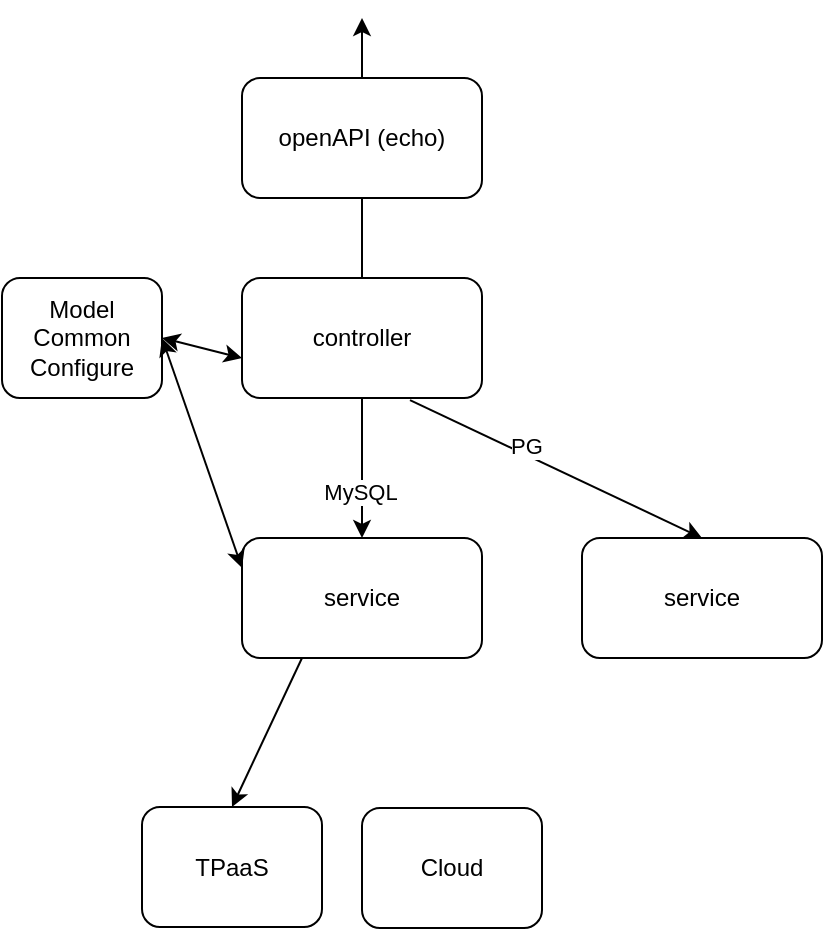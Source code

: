 <mxfile version="14.4.4" type="github" pages="4">
  <diagram id="LQYuwIkNAtEPhlzlhWlT" name="Page-1">
    <mxGraphModel dx="1270" dy="784" grid="1" gridSize="10" guides="1" tooltips="1" connect="1" arrows="1" fold="1" page="1" pageScale="1" pageWidth="827" pageHeight="1169" math="0" shadow="0">
      <root>
        <mxCell id="0" />
        <mxCell id="1" parent="0" />
        <mxCell id="_y2QlbybuMvX5DCai_Az-5" value="" style="endArrow=classic;startArrow=classic;html=1;" parent="1" source="_y2QlbybuMvX5DCai_Az-3" edge="1">
          <mxGeometry width="50" height="50" relative="1" as="geometry">
            <mxPoint x="390" y="380" as="sourcePoint" />
            <mxPoint x="420" y="130" as="targetPoint" />
          </mxGeometry>
        </mxCell>
        <mxCell id="_y2QlbybuMvX5DCai_Az-11" value="MySQL" style="edgeLabel;html=1;align=center;verticalAlign=middle;resizable=0;points=[];" parent="_y2QlbybuMvX5DCai_Az-5" vertex="1" connectable="0">
          <mxGeometry x="-0.818" y="1" relative="1" as="geometry">
            <mxPoint as="offset" />
          </mxGeometry>
        </mxCell>
        <mxCell id="_y2QlbybuMvX5DCai_Az-1" value="openAPI (echo)" style="rounded=1;whiteSpace=wrap;html=1;" parent="1" vertex="1">
          <mxGeometry x="360" y="160" width="120" height="60" as="geometry" />
        </mxCell>
        <mxCell id="_y2QlbybuMvX5DCai_Az-2" value="controller" style="rounded=1;whiteSpace=wrap;html=1;" parent="1" vertex="1">
          <mxGeometry x="360" y="260" width="120" height="60" as="geometry" />
        </mxCell>
        <mxCell id="_y2QlbybuMvX5DCai_Az-3" value="service" style="rounded=1;whiteSpace=wrap;html=1;" parent="1" vertex="1">
          <mxGeometry x="360" y="390" width="120" height="60" as="geometry" />
        </mxCell>
        <mxCell id="_y2QlbybuMvX5DCai_Az-4" value="Model&lt;br&gt;Common&lt;br&gt;Configure" style="rounded=1;whiteSpace=wrap;html=1;" parent="1" vertex="1">
          <mxGeometry x="240" y="260" width="80" height="60" as="geometry" />
        </mxCell>
        <mxCell id="_y2QlbybuMvX5DCai_Az-6" value="" style="endArrow=classic;startArrow=classic;html=1;exitX=1;exitY=0.5;exitDx=0;exitDy=0;" parent="1" source="_y2QlbybuMvX5DCai_Az-4" edge="1">
          <mxGeometry width="50" height="50" relative="1" as="geometry">
            <mxPoint x="450" y="380" as="sourcePoint" />
            <mxPoint x="360" y="300" as="targetPoint" />
          </mxGeometry>
        </mxCell>
        <mxCell id="_y2QlbybuMvX5DCai_Az-7" value="" style="endArrow=classic;startArrow=classic;html=1;exitX=1;exitY=0.5;exitDx=0;exitDy=0;entryX=0;entryY=0.25;entryDx=0;entryDy=0;" parent="1" source="_y2QlbybuMvX5DCai_Az-4" target="_y2QlbybuMvX5DCai_Az-3" edge="1">
          <mxGeometry width="50" height="50" relative="1" as="geometry">
            <mxPoint x="450" y="380" as="sourcePoint" />
            <mxPoint x="500" y="330" as="targetPoint" />
          </mxGeometry>
        </mxCell>
        <mxCell id="_y2QlbybuMvX5DCai_Az-8" value="service" style="rounded=1;whiteSpace=wrap;html=1;" parent="1" vertex="1">
          <mxGeometry x="530" y="390" width="120" height="60" as="geometry" />
        </mxCell>
        <mxCell id="_y2QlbybuMvX5DCai_Az-10" value="" style="endArrow=classic;html=1;exitX=0.7;exitY=1.017;exitDx=0;exitDy=0;exitPerimeter=0;entryX=0.5;entryY=0;entryDx=0;entryDy=0;" parent="1" source="_y2QlbybuMvX5DCai_Az-2" target="_y2QlbybuMvX5DCai_Az-8" edge="1">
          <mxGeometry width="50" height="50" relative="1" as="geometry">
            <mxPoint x="450" y="380" as="sourcePoint" />
            <mxPoint x="500" y="330" as="targetPoint" />
          </mxGeometry>
        </mxCell>
        <mxCell id="_y2QlbybuMvX5DCai_Az-12" value="PG" style="edgeLabel;html=1;align=center;verticalAlign=middle;resizable=0;points=[];" parent="_y2QlbybuMvX5DCai_Az-10" vertex="1" connectable="0">
          <mxGeometry x="-0.231" y="4" relative="1" as="geometry">
            <mxPoint as="offset" />
          </mxGeometry>
        </mxCell>
        <mxCell id="_y2QlbybuMvX5DCai_Az-13" value="TPaaS" style="rounded=1;whiteSpace=wrap;html=1;" parent="1" vertex="1">
          <mxGeometry x="310" y="524.5" width="90" height="60" as="geometry" />
        </mxCell>
        <mxCell id="_y2QlbybuMvX5DCai_Az-14" value="Cloud" style="rounded=1;whiteSpace=wrap;html=1;" parent="1" vertex="1">
          <mxGeometry x="420" y="525" width="90" height="60" as="geometry" />
        </mxCell>
        <mxCell id="_y2QlbybuMvX5DCai_Az-15" value="" style="endArrow=classic;html=1;entryX=0.5;entryY=0;entryDx=0;entryDy=0;exitX=0.25;exitY=1;exitDx=0;exitDy=0;" parent="1" source="_y2QlbybuMvX5DCai_Az-3" target="_y2QlbybuMvX5DCai_Az-13" edge="1">
          <mxGeometry width="50" height="50" relative="1" as="geometry">
            <mxPoint x="450" y="460" as="sourcePoint" />
            <mxPoint x="500" y="410" as="targetPoint" />
          </mxGeometry>
        </mxCell>
      </root>
    </mxGraphModel>
  </diagram>
  <diagram id="_reZ0OVV6VXlU-2gQ6WQ" name="Page-2">
    <mxGraphModel dx="1298" dy="716" grid="1" gridSize="10" guides="1" tooltips="1" connect="1" arrows="1" fold="1" page="1" pageScale="1" pageWidth="827" pageHeight="1169" math="0" shadow="0">
      <root>
        <mxCell id="MTvbhRRMbpR1CiaTC6Bw-0" />
        <mxCell id="MTvbhRRMbpR1CiaTC6Bw-1" parent="MTvbhRRMbpR1CiaTC6Bw-0" />
        <mxCell id="MTvbhRRMbpR1CiaTC6Bw-9" value="京东云华东区" style="rounded=1;whiteSpace=wrap;html=1;verticalAlign=top;" vertex="1" parent="MTvbhRRMbpR1CiaTC6Bw-1">
          <mxGeometry x="550" y="40" width="270" height="320" as="geometry" />
        </mxCell>
        <mxCell id="MTvbhRRMbpR1CiaTC6Bw-10" value="数据传输服务DTS" style="rounded=1;whiteSpace=wrap;html=1;" vertex="1" parent="MTvbhRRMbpR1CiaTC6Bw-1">
          <mxGeometry x="570" y="90" width="80" height="80" as="geometry" />
        </mxCell>
        <mxCell id="MTvbhRRMbpR1CiaTC6Bw-11" value="云数据库" style="rounded=1;whiteSpace=wrap;html=1;" vertex="1" parent="MTvbhRRMbpR1CiaTC6Bw-1">
          <mxGeometry x="720" y="90" width="80" height="80" as="geometry" />
        </mxCell>
        <mxCell id="MTvbhRRMbpR1CiaTC6Bw-12" value="京东云华东区" style="rounded=1;whiteSpace=wrap;html=1;verticalAlign=top;" vertex="1" parent="MTvbhRRMbpR1CiaTC6Bw-1">
          <mxGeometry x="240" y="40" width="270" height="330" as="geometry" />
        </mxCell>
        <mxCell id="MTvbhRRMbpR1CiaTC6Bw-13" value="数据传输服务DTS" style="rounded=1;whiteSpace=wrap;html=1;" vertex="1" parent="MTvbhRRMbpR1CiaTC6Bw-1">
          <mxGeometry x="260" y="90" width="80" height="80" as="geometry" />
        </mxCell>
        <mxCell id="MTvbhRRMbpR1CiaTC6Bw-24" style="edgeStyle=orthogonalEdgeStyle;rounded=0;orthogonalLoop=1;jettySize=auto;html=1;exitX=0.5;exitY=1;exitDx=0;exitDy=0;entryX=0;entryY=0.5;entryDx=0;entryDy=0;" edge="1" parent="MTvbhRRMbpR1CiaTC6Bw-1" source="MTvbhRRMbpR1CiaTC6Bw-14" target="MTvbhRRMbpR1CiaTC6Bw-15">
          <mxGeometry relative="1" as="geometry" />
        </mxCell>
        <mxCell id="MTvbhRRMbpR1CiaTC6Bw-29" value="备份" style="edgeLabel;html=1;align=center;verticalAlign=middle;resizable=0;points=[];" vertex="1" connectable="0" parent="MTvbhRRMbpR1CiaTC6Bw-24">
          <mxGeometry x="-0.391" y="2" relative="1" as="geometry">
            <mxPoint as="offset" />
          </mxGeometry>
        </mxCell>
        <mxCell id="MTvbhRRMbpR1CiaTC6Bw-14" value="云数据库/云主机自建数据库" style="rounded=1;whiteSpace=wrap;html=1;" vertex="1" parent="MTvbhRRMbpR1CiaTC6Bw-1">
          <mxGeometry x="410" y="90" width="80" height="80" as="geometry" />
        </mxCell>
        <mxCell id="MTvbhRRMbpR1CiaTC6Bw-15" value="数据备份服务DBS" style="rounded=1;whiteSpace=wrap;html=1;" vertex="1" parent="MTvbhRRMbpR1CiaTC6Bw-1">
          <mxGeometry x="570" y="230" width="80" height="80" as="geometry" />
        </mxCell>
        <mxCell id="MTvbhRRMbpR1CiaTC6Bw-16" value="OSS" style="rounded=1;whiteSpace=wrap;html=1;" vertex="1" parent="MTvbhRRMbpR1CiaTC6Bw-1">
          <mxGeometry x="720" y="230" width="80" height="80" as="geometry" />
        </mxCell>
        <mxCell id="MTvbhRRMbpR1CiaTC6Bw-18" value="" style="endArrow=classic;startArrow=classic;html=1;entryX=0;entryY=0.5;entryDx=0;entryDy=0;" edge="1" parent="MTvbhRRMbpR1CiaTC6Bw-1" source="MTvbhRRMbpR1CiaTC6Bw-15" target="MTvbhRRMbpR1CiaTC6Bw-16">
          <mxGeometry width="50" height="50" relative="1" as="geometry">
            <mxPoint x="390" y="330" as="sourcePoint" />
            <mxPoint x="440" y="280" as="targetPoint" />
          </mxGeometry>
        </mxCell>
        <mxCell id="MTvbhRRMbpR1CiaTC6Bw-25" value="恢复" style="edgeStyle=orthogonalEdgeStyle;rounded=0;orthogonalLoop=1;jettySize=auto;html=1;entryX=0.5;entryY=1;entryDx=0;entryDy=0;" edge="1" parent="MTvbhRRMbpR1CiaTC6Bw-1" source="MTvbhRRMbpR1CiaTC6Bw-15" target="MTvbhRRMbpR1CiaTC6Bw-19">
          <mxGeometry x="-0.152" relative="1" as="geometry">
            <Array as="points">
              <mxPoint x="100" y="290" />
            </Array>
            <mxPoint as="offset" />
          </mxGeometry>
        </mxCell>
        <mxCell id="MTvbhRRMbpR1CiaTC6Bw-19" value="本地&lt;br&gt;数据库" style="rounded=1;whiteSpace=wrap;html=1;" vertex="1" parent="MTvbhRRMbpR1CiaTC6Bw-1">
          <mxGeometry x="60" y="90" width="80" height="80" as="geometry" />
        </mxCell>
        <mxCell id="MTvbhRRMbpR1CiaTC6Bw-20" value="" style="endArrow=classic;startArrow=classic;html=1;entryX=0;entryY=0.5;entryDx=0;entryDy=0;" edge="1" parent="MTvbhRRMbpR1CiaTC6Bw-1" source="MTvbhRRMbpR1CiaTC6Bw-19" target="MTvbhRRMbpR1CiaTC6Bw-13">
          <mxGeometry width="50" height="50" relative="1" as="geometry">
            <mxPoint x="390" y="330" as="sourcePoint" />
            <mxPoint x="440" y="280" as="targetPoint" />
          </mxGeometry>
        </mxCell>
        <mxCell id="MTvbhRRMbpR1CiaTC6Bw-30" value="同步" style="edgeLabel;html=1;align=center;verticalAlign=middle;resizable=0;points=[];" vertex="1" connectable="0" parent="MTvbhRRMbpR1CiaTC6Bw-20">
          <mxGeometry x="-0.033" y="-2" relative="1" as="geometry">
            <mxPoint y="-2" as="offset" />
          </mxGeometry>
        </mxCell>
        <mxCell id="MTvbhRRMbpR1CiaTC6Bw-21" value="" style="endArrow=classic;startArrow=classic;html=1;entryX=0;entryY=0.5;entryDx=0;entryDy=0;exitX=1;exitY=0.5;exitDx=0;exitDy=0;" edge="1" parent="MTvbhRRMbpR1CiaTC6Bw-1" source="MTvbhRRMbpR1CiaTC6Bw-13" target="MTvbhRRMbpR1CiaTC6Bw-14">
          <mxGeometry width="50" height="50" relative="1" as="geometry">
            <mxPoint x="390" y="330" as="sourcePoint" />
            <mxPoint x="440" y="280" as="targetPoint" />
          </mxGeometry>
        </mxCell>
        <mxCell id="MTvbhRRMbpR1CiaTC6Bw-31" value="同步" style="edgeLabel;html=1;align=center;verticalAlign=middle;resizable=0;points=[];" vertex="1" connectable="0" parent="MTvbhRRMbpR1CiaTC6Bw-21">
          <mxGeometry x="0.171" y="-3" relative="1" as="geometry">
            <mxPoint y="-3" as="offset" />
          </mxGeometry>
        </mxCell>
        <mxCell id="MTvbhRRMbpR1CiaTC6Bw-22" value="" style="endArrow=classic;startArrow=classic;html=1;entryX=0;entryY=0.5;entryDx=0;entryDy=0;" edge="1" parent="MTvbhRRMbpR1CiaTC6Bw-1" source="MTvbhRRMbpR1CiaTC6Bw-14" target="MTvbhRRMbpR1CiaTC6Bw-10">
          <mxGeometry width="50" height="50" relative="1" as="geometry">
            <mxPoint x="390" y="330" as="sourcePoint" />
            <mxPoint x="440" y="280" as="targetPoint" />
          </mxGeometry>
        </mxCell>
        <mxCell id="MTvbhRRMbpR1CiaTC6Bw-32" value="同步" style="edgeLabel;html=1;align=center;verticalAlign=middle;resizable=0;points=[];" vertex="1" connectable="0" parent="MTvbhRRMbpR1CiaTC6Bw-22">
          <mxGeometry x="-0.025" y="-1" relative="1" as="geometry">
            <mxPoint y="-1" as="offset" />
          </mxGeometry>
        </mxCell>
        <mxCell id="MTvbhRRMbpR1CiaTC6Bw-23" value="同步" style="endArrow=classic;startArrow=classic;html=1;entryX=0;entryY=0.5;entryDx=0;entryDy=0;" edge="1" parent="MTvbhRRMbpR1CiaTC6Bw-1" source="MTvbhRRMbpR1CiaTC6Bw-10" target="MTvbhRRMbpR1CiaTC6Bw-11">
          <mxGeometry width="50" height="50" relative="1" as="geometry">
            <mxPoint x="390" y="330" as="sourcePoint" />
            <mxPoint x="440" y="280" as="targetPoint" />
          </mxGeometry>
        </mxCell>
        <mxCell id="MTvbhRRMbpR1CiaTC6Bw-26" value="数据实时同步到异地数据库" style="text;html=1;strokeColor=none;fillColor=none;align=center;verticalAlign=middle;whiteSpace=wrap;rounded=0;" vertex="1" parent="MTvbhRRMbpR1CiaTC6Bw-1">
          <mxGeometry x="565" y="180" width="90" height="20" as="geometry" />
        </mxCell>
        <mxCell id="MTvbhRRMbpR1CiaTC6Bw-28" value="恢复" style="endArrow=classic;html=1;entryX=0.5;entryY=1;entryDx=0;entryDy=0;" edge="1" parent="MTvbhRRMbpR1CiaTC6Bw-1" source="MTvbhRRMbpR1CiaTC6Bw-16" target="MTvbhRRMbpR1CiaTC6Bw-11">
          <mxGeometry width="50" height="50" relative="1" as="geometry">
            <mxPoint x="410" y="270" as="sourcePoint" />
            <mxPoint x="460" y="220" as="targetPoint" />
          </mxGeometry>
        </mxCell>
        <mxCell id="MTvbhRRMbpR1CiaTC6Bw-33" value="数据实时同步到异地OSS" style="text;html=1;strokeColor=none;fillColor=none;align=center;verticalAlign=middle;whiteSpace=wrap;rounded=0;" vertex="1" parent="MTvbhRRMbpR1CiaTC6Bw-1">
          <mxGeometry x="570" y="320" width="90" height="20" as="geometry" />
        </mxCell>
      </root>
    </mxGraphModel>
  </diagram>
  <diagram id="iV6qek5d4jx7JkmqoHsX" name="Page-3">
    <mxGraphModel dx="4327" dy="2387" grid="1" gridSize="10" guides="1" tooltips="1" connect="1" arrows="1" fold="1" page="1" pageScale="1" pageWidth="827" pageHeight="1169" math="0" shadow="0">
      <root>
        <mxCell id="lkrJeqDwDnSgzOYhjCxq-0" />
        <mxCell id="lkrJeqDwDnSgzOYhjCxq-1" parent="lkrJeqDwDnSgzOYhjCxq-0" />
        <mxCell id="lkrJeqDwDnSgzOYhjCxq-28" value="机房B Standby" style="rounded=1;whiteSpace=wrap;html=1;verticalAlign=top;" vertex="1" parent="lkrJeqDwDnSgzOYhjCxq-1">
          <mxGeometry x="1270" y="180" width="230" height="430" as="geometry" />
        </mxCell>
        <mxCell id="lkrJeqDwDnSgzOYhjCxq-49" value="" style="rounded=1;whiteSpace=wrap;html=1;" vertex="1" parent="lkrJeqDwDnSgzOYhjCxq-1">
          <mxGeometry x="1280" y="450" width="210" height="130" as="geometry" />
        </mxCell>
        <mxCell id="lkrJeqDwDnSgzOYhjCxq-23" value="机房A Active" style="rounded=1;whiteSpace=wrap;html=1;verticalAlign=top;" vertex="1" parent="lkrJeqDwDnSgzOYhjCxq-1">
          <mxGeometry x="910" y="180" width="230" height="430" as="geometry" />
        </mxCell>
        <mxCell id="lkrJeqDwDnSgzOYhjCxq-33" value="" style="rounded=1;whiteSpace=wrap;html=1;" vertex="1" parent="lkrJeqDwDnSgzOYhjCxq-1">
          <mxGeometry x="921" y="450" width="210" height="130" as="geometry" />
        </mxCell>
        <mxCell id="lkrJeqDwDnSgzOYhjCxq-12" value="控制面" style="rounded=1;whiteSpace=wrap;html=1;align=left;" vertex="1" parent="lkrJeqDwDnSgzOYhjCxq-1">
          <mxGeometry x="327" y="520" width="470" height="80" as="geometry" />
        </mxCell>
        <mxCell id="lkrJeqDwDnSgzOYhjCxq-15" style="edgeStyle=orthogonalEdgeStyle;rounded=0;orthogonalLoop=1;jettySize=auto;html=1;exitX=0.5;exitY=1;exitDx=0;exitDy=0;entryX=0.75;entryY=0;entryDx=0;entryDy=0;" edge="1" parent="lkrJeqDwDnSgzOYhjCxq-1" source="lkrJeqDwDnSgzOYhjCxq-5" target="lkrJeqDwDnSgzOYhjCxq-13">
          <mxGeometry relative="1" as="geometry" />
        </mxCell>
        <mxCell id="lkrJeqDwDnSgzOYhjCxq-5" value="机房B Active" style="rounded=1;whiteSpace=wrap;html=1;verticalAlign=top;" vertex="1" parent="lkrJeqDwDnSgzOYhjCxq-1">
          <mxGeometry x="627" y="200" width="200" height="260" as="geometry" />
        </mxCell>
        <mxCell id="lkrJeqDwDnSgzOYhjCxq-14" style="edgeStyle=orthogonalEdgeStyle;rounded=0;orthogonalLoop=1;jettySize=auto;html=1;exitX=0.75;exitY=1;exitDx=0;exitDy=0;entryX=0.5;entryY=0;entryDx=0;entryDy=0;" edge="1" parent="lkrJeqDwDnSgzOYhjCxq-1" source="lkrJeqDwDnSgzOYhjCxq-2" target="lkrJeqDwDnSgzOYhjCxq-13">
          <mxGeometry relative="1" as="geometry" />
        </mxCell>
        <mxCell id="lkrJeqDwDnSgzOYhjCxq-2" value="机房A Active" style="rounded=1;whiteSpace=wrap;html=1;verticalAlign=top;" vertex="1" parent="lkrJeqDwDnSgzOYhjCxq-1">
          <mxGeometry x="307" y="200" width="230" height="255" as="geometry" />
        </mxCell>
        <mxCell id="lkrJeqDwDnSgzOYhjCxq-10" style="edgeStyle=orthogonalEdgeStyle;rounded=0;orthogonalLoop=1;jettySize=auto;html=1;exitX=1;exitY=0.5;exitDx=0;exitDy=0;exitPerimeter=0;entryX=0;entryY=0;entryDx=0;entryDy=52.5;entryPerimeter=0;" edge="1" parent="lkrJeqDwDnSgzOYhjCxq-1" source="lkrJeqDwDnSgzOYhjCxq-3" target="lkrJeqDwDnSgzOYhjCxq-8">
          <mxGeometry relative="1" as="geometry">
            <Array as="points">
              <mxPoint x="507" y="350" />
              <mxPoint x="592" y="350" />
              <mxPoint x="592" y="413" />
            </Array>
          </mxGeometry>
        </mxCell>
        <mxCell id="lkrJeqDwDnSgzOYhjCxq-22" value="Replica" style="edgeLabel;html=1;align=center;verticalAlign=middle;resizable=0;points=[];" vertex="1" connectable="0" parent="lkrJeqDwDnSgzOYhjCxq-10">
          <mxGeometry x="0.405" y="1" relative="1" as="geometry">
            <mxPoint as="offset" />
          </mxGeometry>
        </mxCell>
        <mxCell id="lkrJeqDwDnSgzOYhjCxq-11" style="edgeStyle=orthogonalEdgeStyle;rounded=0;orthogonalLoop=1;jettySize=auto;html=1;exitX=1;exitY=0;exitDx=0;exitDy=52.5;exitPerimeter=0;entryX=0;entryY=0.5;entryDx=0;entryDy=0;entryPerimeter=0;" edge="1" parent="lkrJeqDwDnSgzOYhjCxq-1" source="lkrJeqDwDnSgzOYhjCxq-3" target="lkrJeqDwDnSgzOYhjCxq-7">
          <mxGeometry relative="1" as="geometry">
            <Array as="points">
              <mxPoint x="507" y="330" />
              <mxPoint x="592" y="330" />
              <mxPoint x="592" y="300" />
            </Array>
          </mxGeometry>
        </mxCell>
        <mxCell id="lkrJeqDwDnSgzOYhjCxq-21" value="Replica" style="edgeLabel;html=1;align=center;verticalAlign=middle;resizable=0;points=[];" vertex="1" connectable="0" parent="lkrJeqDwDnSgzOYhjCxq-11">
          <mxGeometry x="0.339" relative="1" as="geometry">
            <mxPoint as="offset" />
          </mxGeometry>
        </mxCell>
        <mxCell id="lkrJeqDwDnSgzOYhjCxq-3" value="RDS-主" style="shape=cylinder3;whiteSpace=wrap;html=1;boundedLbl=1;backgroundOutline=1;size=15;" vertex="1" parent="lkrJeqDwDnSgzOYhjCxq-1">
          <mxGeometry x="447" y="290" width="60" height="80" as="geometry" />
        </mxCell>
        <mxCell id="lkrJeqDwDnSgzOYhjCxq-4" value="RDS-从" style="shape=cylinder3;whiteSpace=wrap;html=1;boundedLbl=1;backgroundOutline=1;size=15;" vertex="1" parent="lkrJeqDwDnSgzOYhjCxq-1">
          <mxGeometry x="327" y="290" width="60" height="80" as="geometry" />
        </mxCell>
        <mxCell id="lkrJeqDwDnSgzOYhjCxq-7" value="RDS-从" style="shape=cylinder3;whiteSpace=wrap;html=1;boundedLbl=1;backgroundOutline=1;size=15;" vertex="1" parent="lkrJeqDwDnSgzOYhjCxq-1">
          <mxGeometry x="697" y="260" width="60" height="80" as="geometry" />
        </mxCell>
        <mxCell id="lkrJeqDwDnSgzOYhjCxq-8" value="RDS-从" style="shape=cylinder3;whiteSpace=wrap;html=1;boundedLbl=1;backgroundOutline=1;size=15;" vertex="1" parent="lkrJeqDwDnSgzOYhjCxq-1">
          <mxGeometry x="697" y="360" width="60" height="80" as="geometry" />
        </mxCell>
        <mxCell id="lkrJeqDwDnSgzOYhjCxq-9" value="" style="endArrow=classic;html=1;entryX=1;entryY=0.5;entryDx=0;entryDy=0;entryPerimeter=0;exitX=0;exitY=0.5;exitDx=0;exitDy=0;exitPerimeter=0;" edge="1" parent="lkrJeqDwDnSgzOYhjCxq-1" source="lkrJeqDwDnSgzOYhjCxq-3" target="lkrJeqDwDnSgzOYhjCxq-4">
          <mxGeometry width="50" height="50" relative="1" as="geometry">
            <mxPoint x="487" y="400" as="sourcePoint" />
            <mxPoint x="537" y="350" as="targetPoint" />
          </mxGeometry>
        </mxCell>
        <mxCell id="lkrJeqDwDnSgzOYhjCxq-13" value="HA" style="rounded=1;whiteSpace=wrap;html=1;" vertex="1" parent="lkrJeqDwDnSgzOYhjCxq-1">
          <mxGeometry x="487" y="530" width="120" height="60" as="geometry" />
        </mxCell>
        <mxCell id="lkrJeqDwDnSgzOYhjCxq-18" style="edgeStyle=orthogonalEdgeStyle;rounded=0;orthogonalLoop=1;jettySize=auto;html=1;exitX=0.25;exitY=1;exitDx=0;exitDy=0;entryX=0.75;entryY=0;entryDx=0;entryDy=0;" edge="1" parent="lkrJeqDwDnSgzOYhjCxq-1" source="lkrJeqDwDnSgzOYhjCxq-16" target="lkrJeqDwDnSgzOYhjCxq-2">
          <mxGeometry relative="1" as="geometry" />
        </mxCell>
        <mxCell id="lkrJeqDwDnSgzOYhjCxq-19" style="edgeStyle=orthogonalEdgeStyle;rounded=0;orthogonalLoop=1;jettySize=auto;html=1;exitX=0.75;exitY=1;exitDx=0;exitDy=0;dashed=1;" edge="1" parent="lkrJeqDwDnSgzOYhjCxq-1" source="lkrJeqDwDnSgzOYhjCxq-16" target="lkrJeqDwDnSgzOYhjCxq-5">
          <mxGeometry relative="1" as="geometry" />
        </mxCell>
        <mxCell id="lkrJeqDwDnSgzOYhjCxq-16" value="LB" style="rounded=1;whiteSpace=wrap;html=1;" vertex="1" parent="lkrJeqDwDnSgzOYhjCxq-1">
          <mxGeometry x="527" y="110" width="120" height="50" as="geometry" />
        </mxCell>
        <mxCell id="lkrJeqDwDnSgzOYhjCxq-17" value="应用程序" style="rounded=1;whiteSpace=wrap;html=1;" vertex="1" parent="lkrJeqDwDnSgzOYhjCxq-1">
          <mxGeometry x="527" y="10" width="120" height="60" as="geometry" />
        </mxCell>
        <mxCell id="lkrJeqDwDnSgzOYhjCxq-20" value="" style="endArrow=classic;startArrow=classic;html=1;exitX=0.5;exitY=0;exitDx=0;exitDy=0;entryX=0.5;entryY=1;entryDx=0;entryDy=0;" edge="1" parent="lkrJeqDwDnSgzOYhjCxq-1" source="lkrJeqDwDnSgzOYhjCxq-16" target="lkrJeqDwDnSgzOYhjCxq-17">
          <mxGeometry width="50" height="50" relative="1" as="geometry">
            <mxPoint x="607" y="80" as="sourcePoint" />
            <mxPoint x="657" y="30" as="targetPoint" />
          </mxGeometry>
        </mxCell>
        <mxCell id="lkrJeqDwDnSgzOYhjCxq-24" value="RDS-主" style="shape=cylinder3;whiteSpace=wrap;html=1;boundedLbl=1;backgroundOutline=1;size=15;" vertex="1" parent="lkrJeqDwDnSgzOYhjCxq-1">
          <mxGeometry x="1050" y="475" width="60" height="80" as="geometry" />
        </mxCell>
        <mxCell id="lkrJeqDwDnSgzOYhjCxq-25" value="RDS-从" style="shape=cylinder3;whiteSpace=wrap;html=1;boundedLbl=1;backgroundOutline=1;size=15;" vertex="1" parent="lkrJeqDwDnSgzOYhjCxq-1">
          <mxGeometry x="930" y="475" width="60" height="80" as="geometry" />
        </mxCell>
        <mxCell id="lkrJeqDwDnSgzOYhjCxq-26" value="" style="endArrow=classic;html=1;entryX=1;entryY=0.5;entryDx=0;entryDy=0;entryPerimeter=0;exitX=0;exitY=0.5;exitDx=0;exitDy=0;exitPerimeter=0;" edge="1" parent="lkrJeqDwDnSgzOYhjCxq-1" source="lkrJeqDwDnSgzOYhjCxq-24" target="lkrJeqDwDnSgzOYhjCxq-25">
          <mxGeometry width="50" height="50" relative="1" as="geometry">
            <mxPoint x="1090" y="585" as="sourcePoint" />
            <mxPoint x="1140" y="535" as="targetPoint" />
          </mxGeometry>
        </mxCell>
        <mxCell id="lkrJeqDwDnSgzOYhjCxq-29" value="RDS-从" style="shape=cylinder3;whiteSpace=wrap;html=1;boundedLbl=1;backgroundOutline=1;size=15;" vertex="1" parent="lkrJeqDwDnSgzOYhjCxq-1">
          <mxGeometry x="1410" y="470" width="60" height="80" as="geometry" />
        </mxCell>
        <mxCell id="lkrJeqDwDnSgzOYhjCxq-30" value="RDS-主" style="shape=cylinder3;whiteSpace=wrap;html=1;boundedLbl=1;backgroundOutline=1;size=15;" vertex="1" parent="lkrJeqDwDnSgzOYhjCxq-1">
          <mxGeometry x="1290" y="470" width="60" height="80" as="geometry" />
        </mxCell>
        <mxCell id="lkrJeqDwDnSgzOYhjCxq-32" value="" style="endArrow=classic;html=1;entryX=0;entryY=0.5;entryDx=0;entryDy=0;entryPerimeter=0;exitX=1;exitY=0.5;exitDx=0;exitDy=0;exitPerimeter=0;" edge="1" parent="lkrJeqDwDnSgzOYhjCxq-1" source="lkrJeqDwDnSgzOYhjCxq-30" target="lkrJeqDwDnSgzOYhjCxq-29">
          <mxGeometry width="50" height="50" relative="1" as="geometry">
            <mxPoint x="730" y="400" as="sourcePoint" />
            <mxPoint x="780" y="350" as="targetPoint" />
          </mxGeometry>
        </mxCell>
        <mxCell id="lkrJeqDwDnSgzOYhjCxq-34" value="DRDS集群" style="rounded=1;whiteSpace=wrap;html=1;" vertex="1" parent="lkrJeqDwDnSgzOYhjCxq-1">
          <mxGeometry x="961" y="330" width="130" height="70" as="geometry" />
        </mxCell>
        <mxCell id="lkrJeqDwDnSgzOYhjCxq-35" value="DRDS集群" style="rounded=1;whiteSpace=wrap;html=1;" vertex="1" parent="lkrJeqDwDnSgzOYhjCxq-1">
          <mxGeometry x="1325" y="330" width="130" height="70" as="geometry" />
        </mxCell>
        <mxCell id="lkrJeqDwDnSgzOYhjCxq-36" value="DNS域名解析" style="rounded=1;whiteSpace=wrap;html=1;" vertex="1" parent="lkrJeqDwDnSgzOYhjCxq-1">
          <mxGeometry x="1140" y="100" width="120" height="50" as="geometry" />
        </mxCell>
        <mxCell id="lkrJeqDwDnSgzOYhjCxq-50" value="" style="edgeStyle=orthogonalEdgeStyle;rounded=0;orthogonalLoop=1;jettySize=auto;html=1;" edge="1" parent="lkrJeqDwDnSgzOYhjCxq-1" source="lkrJeqDwDnSgzOYhjCxq-37" target="lkrJeqDwDnSgzOYhjCxq-34">
          <mxGeometry relative="1" as="geometry" />
        </mxCell>
        <mxCell id="lkrJeqDwDnSgzOYhjCxq-37" value="LB" style="rounded=1;whiteSpace=wrap;html=1;" vertex="1" parent="lkrJeqDwDnSgzOYhjCxq-1">
          <mxGeometry x="966" y="220" width="120" height="50" as="geometry" />
        </mxCell>
        <mxCell id="lkrJeqDwDnSgzOYhjCxq-38" value="LB" style="rounded=1;whiteSpace=wrap;html=1;" vertex="1" parent="lkrJeqDwDnSgzOYhjCxq-1">
          <mxGeometry x="1330" y="220" width="120" height="50" as="geometry" />
        </mxCell>
        <mxCell id="lkrJeqDwDnSgzOYhjCxq-41" style="edgeStyle=orthogonalEdgeStyle;rounded=0;orthogonalLoop=1;jettySize=auto;html=1;exitX=0.25;exitY=1;exitDx=0;exitDy=0;entryX=0.5;entryY=0;entryDx=0;entryDy=0;" edge="1" parent="lkrJeqDwDnSgzOYhjCxq-1" source="lkrJeqDwDnSgzOYhjCxq-36" target="lkrJeqDwDnSgzOYhjCxq-37">
          <mxGeometry relative="1" as="geometry">
            <mxPoint x="434" y="350" as="sourcePoint" />
            <mxPoint x="372.5" y="395" as="targetPoint" />
            <Array as="points">
              <mxPoint x="1170" y="160" />
              <mxPoint x="1026" y="160" />
            </Array>
          </mxGeometry>
        </mxCell>
        <mxCell id="lkrJeqDwDnSgzOYhjCxq-42" style="edgeStyle=orthogonalEdgeStyle;rounded=0;orthogonalLoop=1;jettySize=auto;html=1;exitX=0.75;exitY=1;exitDx=0;exitDy=0;dashed=1;" edge="1" parent="lkrJeqDwDnSgzOYhjCxq-1" source="lkrJeqDwDnSgzOYhjCxq-36" target="lkrJeqDwDnSgzOYhjCxq-38">
          <mxGeometry relative="1" as="geometry">
            <mxPoint x="494" y="350" as="sourcePoint" />
            <mxPoint x="620" y="400" as="targetPoint" />
            <Array as="points">
              <mxPoint x="1230" y="160" />
              <mxPoint x="1390" y="160" />
            </Array>
          </mxGeometry>
        </mxCell>
        <mxCell id="lkrJeqDwDnSgzOYhjCxq-43" value="应用程序" style="rounded=1;whiteSpace=wrap;html=1;" vertex="1" parent="lkrJeqDwDnSgzOYhjCxq-1">
          <mxGeometry x="1140" width="120" height="60" as="geometry" />
        </mxCell>
        <mxCell id="lkrJeqDwDnSgzOYhjCxq-44" value="" style="endArrow=classic;html=1;entryX=0;entryY=0;entryDx=0;entryDy=52.5;entryPerimeter=0;exitX=1.036;exitY=0.571;exitDx=0;exitDy=0;exitPerimeter=0;" edge="1" parent="lkrJeqDwDnSgzOYhjCxq-1" source="lkrJeqDwDnSgzOYhjCxq-24" target="lkrJeqDwDnSgzOYhjCxq-30">
          <mxGeometry width="50" height="50" relative="1" as="geometry">
            <mxPoint x="740" y="270" as="sourcePoint" />
            <mxPoint x="790" y="220" as="targetPoint" />
          </mxGeometry>
        </mxCell>
        <mxCell id="lkrJeqDwDnSgzOYhjCxq-45" value="DTS实时同步&lt;br&gt;一致性校验" style="edgeLabel;html=1;align=center;verticalAlign=middle;resizable=0;points=[];" vertex="1" connectable="0" parent="lkrJeqDwDnSgzOYhjCxq-44">
          <mxGeometry x="-0.094" y="2" relative="1" as="geometry">
            <mxPoint as="offset" />
          </mxGeometry>
        </mxCell>
        <mxCell id="lkrJeqDwDnSgzOYhjCxq-46" value="" style="endArrow=classic;startArrow=classic;html=1;entryX=0.5;entryY=1;entryDx=0;entryDy=0;exitX=0.5;exitY=0;exitDx=0;exitDy=0;" edge="1" parent="lkrJeqDwDnSgzOYhjCxq-1" source="lkrJeqDwDnSgzOYhjCxq-36" target="lkrJeqDwDnSgzOYhjCxq-43">
          <mxGeometry width="50" height="50" relative="1" as="geometry">
            <mxPoint x="760" y="200" as="sourcePoint" />
            <mxPoint x="810" y="150" as="targetPoint" />
          </mxGeometry>
        </mxCell>
        <mxCell id="lkrJeqDwDnSgzOYhjCxq-47" value="" style="endArrow=classic;html=1;entryX=0.5;entryY=0;entryDx=0;entryDy=0;" edge="1" parent="lkrJeqDwDnSgzOYhjCxq-1" source="lkrJeqDwDnSgzOYhjCxq-37" target="lkrJeqDwDnSgzOYhjCxq-34">
          <mxGeometry width="50" height="50" relative="1" as="geometry">
            <mxPoint x="760" y="200" as="sourcePoint" />
            <mxPoint x="810" y="150" as="targetPoint" />
          </mxGeometry>
        </mxCell>
        <mxCell id="lkrJeqDwDnSgzOYhjCxq-48" value="" style="endArrow=classic;html=1;entryX=0.5;entryY=0;entryDx=0;entryDy=0;exitX=0.5;exitY=1;exitDx=0;exitDy=0;" edge="1" parent="lkrJeqDwDnSgzOYhjCxq-1" source="lkrJeqDwDnSgzOYhjCxq-34" target="lkrJeqDwDnSgzOYhjCxq-33">
          <mxGeometry width="50" height="50" relative="1" as="geometry">
            <mxPoint x="1036" y="280" as="sourcePoint" />
            <mxPoint x="1036" y="340" as="targetPoint" />
          </mxGeometry>
        </mxCell>
        <mxCell id="lkrJeqDwDnSgzOYhjCxq-51" value="" style="edgeStyle=orthogonalEdgeStyle;rounded=0;orthogonalLoop=1;jettySize=auto;html=1;" edge="1" parent="lkrJeqDwDnSgzOYhjCxq-1">
          <mxGeometry relative="1" as="geometry">
            <mxPoint x="1389.41" y="270" as="sourcePoint" />
            <mxPoint x="1389.41" y="330" as="targetPoint" />
            <Array as="points">
              <mxPoint x="1389.41" y="270" />
            </Array>
          </mxGeometry>
        </mxCell>
        <mxCell id="lkrJeqDwDnSgzOYhjCxq-52" value="" style="endArrow=classic;html=1;entryX=0.5;entryY=0;entryDx=0;entryDy=0;exitX=0.5;exitY=1;exitDx=0;exitDy=0;" edge="1" parent="lkrJeqDwDnSgzOYhjCxq-1">
          <mxGeometry width="50" height="50" relative="1" as="geometry">
            <mxPoint x="1389.41" y="401.0" as="sourcePoint" />
            <mxPoint x="1389.41" y="451" as="targetPoint" />
          </mxGeometry>
        </mxCell>
        <mxCell id="lkrJeqDwDnSgzOYhjCxq-53" value="机房B Active" style="rounded=1;whiteSpace=wrap;html=1;verticalAlign=top;" vertex="1" parent="lkrJeqDwDnSgzOYhjCxq-1">
          <mxGeometry x="1946" y="180" width="230" height="430" as="geometry" />
        </mxCell>
        <mxCell id="lkrJeqDwDnSgzOYhjCxq-54" value="" style="rounded=1;whiteSpace=wrap;html=1;" vertex="1" parent="lkrJeqDwDnSgzOYhjCxq-1">
          <mxGeometry x="1956" y="450" width="210" height="130" as="geometry" />
        </mxCell>
        <mxCell id="lkrJeqDwDnSgzOYhjCxq-55" value="机房A Active" style="rounded=1;whiteSpace=wrap;html=1;verticalAlign=top;" vertex="1" parent="lkrJeqDwDnSgzOYhjCxq-1">
          <mxGeometry x="1586" y="180" width="230" height="430" as="geometry" />
        </mxCell>
        <mxCell id="lkrJeqDwDnSgzOYhjCxq-56" value="" style="rounded=1;whiteSpace=wrap;html=1;" vertex="1" parent="lkrJeqDwDnSgzOYhjCxq-1">
          <mxGeometry x="1597" y="450" width="210" height="130" as="geometry" />
        </mxCell>
        <mxCell id="lkrJeqDwDnSgzOYhjCxq-57" value="RDS-主" style="shape=cylinder3;whiteSpace=wrap;html=1;boundedLbl=1;backgroundOutline=1;size=15;" vertex="1" parent="lkrJeqDwDnSgzOYhjCxq-1">
          <mxGeometry x="1726" y="475" width="60" height="80" as="geometry" />
        </mxCell>
        <mxCell id="lkrJeqDwDnSgzOYhjCxq-58" value="RDS-从" style="shape=cylinder3;whiteSpace=wrap;html=1;boundedLbl=1;backgroundOutline=1;size=15;" vertex="1" parent="lkrJeqDwDnSgzOYhjCxq-1">
          <mxGeometry x="1606" y="475" width="60" height="80" as="geometry" />
        </mxCell>
        <mxCell id="lkrJeqDwDnSgzOYhjCxq-59" value="" style="endArrow=classic;html=1;entryX=1;entryY=0.5;entryDx=0;entryDy=0;entryPerimeter=0;exitX=0;exitY=0.5;exitDx=0;exitDy=0;exitPerimeter=0;" edge="1" parent="lkrJeqDwDnSgzOYhjCxq-1" source="lkrJeqDwDnSgzOYhjCxq-57" target="lkrJeqDwDnSgzOYhjCxq-58">
          <mxGeometry width="50" height="50" relative="1" as="geometry">
            <mxPoint x="1766" y="585" as="sourcePoint" />
            <mxPoint x="1816" y="535" as="targetPoint" />
          </mxGeometry>
        </mxCell>
        <mxCell id="lkrJeqDwDnSgzOYhjCxq-60" value="RDS-从" style="shape=cylinder3;whiteSpace=wrap;html=1;boundedLbl=1;backgroundOutline=1;size=15;" vertex="1" parent="lkrJeqDwDnSgzOYhjCxq-1">
          <mxGeometry x="2086" y="470" width="60" height="80" as="geometry" />
        </mxCell>
        <mxCell id="lkrJeqDwDnSgzOYhjCxq-61" value="RDS-主" style="shape=cylinder3;whiteSpace=wrap;html=1;boundedLbl=1;backgroundOutline=1;size=15;" vertex="1" parent="lkrJeqDwDnSgzOYhjCxq-1">
          <mxGeometry x="1966" y="470" width="60" height="80" as="geometry" />
        </mxCell>
        <mxCell id="lkrJeqDwDnSgzOYhjCxq-62" value="" style="endArrow=classic;html=1;entryX=0;entryY=0.5;entryDx=0;entryDy=0;entryPerimeter=0;exitX=1;exitY=0.5;exitDx=0;exitDy=0;exitPerimeter=0;" edge="1" parent="lkrJeqDwDnSgzOYhjCxq-1" source="lkrJeqDwDnSgzOYhjCxq-61" target="lkrJeqDwDnSgzOYhjCxq-60">
          <mxGeometry width="50" height="50" relative="1" as="geometry">
            <mxPoint x="1406" y="400" as="sourcePoint" />
            <mxPoint x="1456" y="350" as="targetPoint" />
          </mxGeometry>
        </mxCell>
        <mxCell id="lkrJeqDwDnSgzOYhjCxq-63" value="DRDS集群" style="rounded=1;whiteSpace=wrap;html=1;" vertex="1" parent="lkrJeqDwDnSgzOYhjCxq-1">
          <mxGeometry x="1637" y="330" width="130" height="70" as="geometry" />
        </mxCell>
        <mxCell id="lkrJeqDwDnSgzOYhjCxq-81" value="" style="edgeStyle=orthogonalEdgeStyle;rounded=0;orthogonalLoop=1;jettySize=auto;html=1;" edge="1" parent="lkrJeqDwDnSgzOYhjCxq-1" source="lkrJeqDwDnSgzOYhjCxq-64" target="lkrJeqDwDnSgzOYhjCxq-68">
          <mxGeometry relative="1" as="geometry" />
        </mxCell>
        <mxCell id="lkrJeqDwDnSgzOYhjCxq-64" value="DRDS集群" style="rounded=1;whiteSpace=wrap;html=1;" vertex="1" parent="lkrJeqDwDnSgzOYhjCxq-1">
          <mxGeometry x="2001" y="330" width="130" height="70" as="geometry" />
        </mxCell>
        <mxCell id="lkrJeqDwDnSgzOYhjCxq-65" value="DNS域名解析" style="rounded=1;whiteSpace=wrap;html=1;" vertex="1" parent="lkrJeqDwDnSgzOYhjCxq-1">
          <mxGeometry x="1816" y="100" width="120" height="50" as="geometry" />
        </mxCell>
        <mxCell id="lkrJeqDwDnSgzOYhjCxq-66" value="" style="edgeStyle=orthogonalEdgeStyle;rounded=0;orthogonalLoop=1;jettySize=auto;html=1;" edge="1" parent="lkrJeqDwDnSgzOYhjCxq-1" source="lkrJeqDwDnSgzOYhjCxq-67" target="lkrJeqDwDnSgzOYhjCxq-63">
          <mxGeometry relative="1" as="geometry" />
        </mxCell>
        <mxCell id="lkrJeqDwDnSgzOYhjCxq-67" value="LB" style="rounded=1;whiteSpace=wrap;html=1;" vertex="1" parent="lkrJeqDwDnSgzOYhjCxq-1">
          <mxGeometry x="1642" y="220" width="120" height="50" as="geometry" />
        </mxCell>
        <mxCell id="lkrJeqDwDnSgzOYhjCxq-68" value="LB" style="rounded=1;whiteSpace=wrap;html=1;" vertex="1" parent="lkrJeqDwDnSgzOYhjCxq-1">
          <mxGeometry x="2006" y="220" width="120" height="50" as="geometry" />
        </mxCell>
        <mxCell id="lkrJeqDwDnSgzOYhjCxq-69" style="edgeStyle=orthogonalEdgeStyle;rounded=0;orthogonalLoop=1;jettySize=auto;html=1;exitX=0.25;exitY=1;exitDx=0;exitDy=0;entryX=0.5;entryY=0;entryDx=0;entryDy=0;" edge="1" parent="lkrJeqDwDnSgzOYhjCxq-1" source="lkrJeqDwDnSgzOYhjCxq-65" target="lkrJeqDwDnSgzOYhjCxq-67">
          <mxGeometry relative="1" as="geometry">
            <mxPoint x="1110" y="350" as="sourcePoint" />
            <mxPoint x="1048.5" y="395" as="targetPoint" />
            <Array as="points">
              <mxPoint x="1846" y="160" />
              <mxPoint x="1702" y="160" />
            </Array>
          </mxGeometry>
        </mxCell>
        <mxCell id="lkrJeqDwDnSgzOYhjCxq-70" style="edgeStyle=orthogonalEdgeStyle;rounded=0;orthogonalLoop=1;jettySize=auto;html=1;exitX=0.75;exitY=1;exitDx=0;exitDy=0;" edge="1" parent="lkrJeqDwDnSgzOYhjCxq-1" source="lkrJeqDwDnSgzOYhjCxq-65" target="lkrJeqDwDnSgzOYhjCxq-68">
          <mxGeometry relative="1" as="geometry">
            <mxPoint x="1170" y="350" as="sourcePoint" />
            <mxPoint x="1296" y="400" as="targetPoint" />
            <Array as="points">
              <mxPoint x="1906" y="160" />
              <mxPoint x="2066" y="160" />
            </Array>
          </mxGeometry>
        </mxCell>
        <mxCell id="lkrJeqDwDnSgzOYhjCxq-71" value="应用程序" style="rounded=1;whiteSpace=wrap;html=1;" vertex="1" parent="lkrJeqDwDnSgzOYhjCxq-1">
          <mxGeometry x="1816" width="120" height="60" as="geometry" />
        </mxCell>
        <mxCell id="lkrJeqDwDnSgzOYhjCxq-74" value="" style="endArrow=classic;startArrow=classic;html=1;entryX=0.5;entryY=1;entryDx=0;entryDy=0;exitX=0.5;exitY=0;exitDx=0;exitDy=0;" edge="1" parent="lkrJeqDwDnSgzOYhjCxq-1" source="lkrJeqDwDnSgzOYhjCxq-65" target="lkrJeqDwDnSgzOYhjCxq-71">
          <mxGeometry width="50" height="50" relative="1" as="geometry">
            <mxPoint x="1436" y="200" as="sourcePoint" />
            <mxPoint x="1486" y="150" as="targetPoint" />
          </mxGeometry>
        </mxCell>
        <mxCell id="lkrJeqDwDnSgzOYhjCxq-75" value="" style="endArrow=classic;html=1;entryX=0.5;entryY=0;entryDx=0;entryDy=0;" edge="1" parent="lkrJeqDwDnSgzOYhjCxq-1" source="lkrJeqDwDnSgzOYhjCxq-67" target="lkrJeqDwDnSgzOYhjCxq-63">
          <mxGeometry width="50" height="50" relative="1" as="geometry">
            <mxPoint x="1436" y="200" as="sourcePoint" />
            <mxPoint x="1486" y="150" as="targetPoint" />
          </mxGeometry>
        </mxCell>
        <mxCell id="lkrJeqDwDnSgzOYhjCxq-76" value="" style="endArrow=classic;html=1;entryX=0.5;entryY=0;entryDx=0;entryDy=0;exitX=0.5;exitY=1;exitDx=0;exitDy=0;" edge="1" parent="lkrJeqDwDnSgzOYhjCxq-1" source="lkrJeqDwDnSgzOYhjCxq-63" target="lkrJeqDwDnSgzOYhjCxq-56">
          <mxGeometry width="50" height="50" relative="1" as="geometry">
            <mxPoint x="1712" y="280" as="sourcePoint" />
            <mxPoint x="1712" y="340" as="targetPoint" />
          </mxGeometry>
        </mxCell>
        <mxCell id="lkrJeqDwDnSgzOYhjCxq-77" value="" style="edgeStyle=orthogonalEdgeStyle;rounded=0;orthogonalLoop=1;jettySize=auto;html=1;" edge="1" parent="lkrJeqDwDnSgzOYhjCxq-1">
          <mxGeometry relative="1" as="geometry">
            <mxPoint x="2065.41" y="270" as="sourcePoint" />
            <mxPoint x="2065.41" y="330" as="targetPoint" />
            <Array as="points">
              <mxPoint x="2065.41" y="270" />
            </Array>
          </mxGeometry>
        </mxCell>
        <mxCell id="lkrJeqDwDnSgzOYhjCxq-78" value="" style="endArrow=classic;html=1;entryX=0.5;entryY=0;entryDx=0;entryDy=0;exitX=0.5;exitY=1;exitDx=0;exitDy=0;" edge="1" parent="lkrJeqDwDnSgzOYhjCxq-1">
          <mxGeometry width="50" height="50" relative="1" as="geometry">
            <mxPoint x="2065.41" y="401.0" as="sourcePoint" />
            <mxPoint x="2065.41" y="451" as="targetPoint" />
          </mxGeometry>
        </mxCell>
        <mxCell id="lkrJeqDwDnSgzOYhjCxq-79" value="" style="endArrow=classic;html=1;" edge="1" parent="lkrJeqDwDnSgzOYhjCxq-1">
          <mxGeometry width="50" height="50" relative="1" as="geometry">
            <mxPoint x="1696" y="270" as="sourcePoint" />
            <mxPoint x="2066" y="330" as="targetPoint" />
          </mxGeometry>
        </mxCell>
        <mxCell id="lkrJeqDwDnSgzOYhjCxq-82" value="" style="endArrow=classic;html=1;" edge="1" parent="lkrJeqDwDnSgzOYhjCxq-1">
          <mxGeometry width="50" height="50" relative="1" as="geometry">
            <mxPoint x="2066" y="270" as="sourcePoint" />
            <mxPoint x="1706" y="330" as="targetPoint" />
          </mxGeometry>
        </mxCell>
        <mxCell id="lkrJeqDwDnSgzOYhjCxq-83" value="" style="endArrow=classic;startArrow=classic;html=1;exitX=1.009;exitY=0.795;exitDx=0;exitDy=0;exitPerimeter=0;" edge="1" parent="lkrJeqDwDnSgzOYhjCxq-1" source="lkrJeqDwDnSgzOYhjCxq-55">
          <mxGeometry width="50" height="50" relative="1" as="geometry">
            <mxPoint x="1896" y="570" as="sourcePoint" />
            <mxPoint x="1946" y="520" as="targetPoint" />
          </mxGeometry>
        </mxCell>
        <mxCell id="lkrJeqDwDnSgzOYhjCxq-84" value="DTS实时双向同步&lt;br&gt;一致性校验" style="edgeLabel;html=1;align=center;verticalAlign=middle;resizable=0;points=[];" vertex="1" connectable="0" parent="lkrJeqDwDnSgzOYhjCxq-83">
          <mxGeometry x="-0.251" y="-3" relative="1" as="geometry">
            <mxPoint x="13.89" as="offset" />
          </mxGeometry>
        </mxCell>
      </root>
    </mxGraphModel>
  </diagram>
  <diagram id="UtBgzvARiOpI2s9ApbRF" name="Page-4">
    <mxGraphModel dx="1270" dy="784" grid="1" gridSize="10" guides="1" tooltips="1" connect="1" arrows="1" fold="1" page="1" pageScale="1" pageWidth="827" pageHeight="1169" math="0" shadow="0">
      <root>
        <mxCell id="IEV2sa-SZY_EgYzh22LS-0" />
        <mxCell id="IEV2sa-SZY_EgYzh22LS-1" parent="IEV2sa-SZY_EgYzh22LS-0" />
        <mxCell id="IEV2sa-SZY_EgYzh22LS-2" value="机房B Standby" style="rounded=1;whiteSpace=wrap;html=1;verticalAlign=top;" parent="IEV2sa-SZY_EgYzh22LS-1" vertex="1">
          <mxGeometry x="1270" y="180" width="230" height="430" as="geometry" />
        </mxCell>
        <mxCell id="IEV2sa-SZY_EgYzh22LS-3" value="" style="rounded=1;whiteSpace=wrap;html=1;" parent="IEV2sa-SZY_EgYzh22LS-1" vertex="1">
          <mxGeometry x="1280" y="450" width="210" height="130" as="geometry" />
        </mxCell>
        <mxCell id="IEV2sa-SZY_EgYzh22LS-4" value="机房A Active" style="rounded=1;whiteSpace=wrap;html=1;verticalAlign=top;" parent="IEV2sa-SZY_EgYzh22LS-1" vertex="1">
          <mxGeometry x="910" y="180" width="230" height="430" as="geometry" />
        </mxCell>
        <mxCell id="IEV2sa-SZY_EgYzh22LS-5" value="" style="rounded=1;whiteSpace=wrap;html=1;" parent="IEV2sa-SZY_EgYzh22LS-1" vertex="1">
          <mxGeometry x="921" y="450" width="210" height="130" as="geometry" />
        </mxCell>
        <mxCell id="IEV2sa-SZY_EgYzh22LS-6" value="控制面" style="rounded=1;whiteSpace=wrap;html=1;align=left;" parent="IEV2sa-SZY_EgYzh22LS-1" vertex="1">
          <mxGeometry x="327" y="520" width="470" height="80" as="geometry" />
        </mxCell>
        <mxCell id="IEV2sa-SZY_EgYzh22LS-7" style="edgeStyle=orthogonalEdgeStyle;rounded=0;orthogonalLoop=1;jettySize=auto;html=1;exitX=0.5;exitY=1;exitDx=0;exitDy=0;entryX=0.75;entryY=0;entryDx=0;entryDy=0;" parent="IEV2sa-SZY_EgYzh22LS-1" source="IEV2sa-SZY_EgYzh22LS-8" target="IEV2sa-SZY_EgYzh22LS-20" edge="1">
          <mxGeometry relative="1" as="geometry" />
        </mxCell>
        <mxCell id="IEV2sa-SZY_EgYzh22LS-8" value="机房B Active" style="rounded=1;whiteSpace=wrap;html=1;verticalAlign=top;" parent="IEV2sa-SZY_EgYzh22LS-1" vertex="1">
          <mxGeometry x="627" y="200" width="200" height="260" as="geometry" />
        </mxCell>
        <mxCell id="IEV2sa-SZY_EgYzh22LS-9" style="edgeStyle=orthogonalEdgeStyle;rounded=0;orthogonalLoop=1;jettySize=auto;html=1;exitX=0.75;exitY=1;exitDx=0;exitDy=0;entryX=0.5;entryY=0;entryDx=0;entryDy=0;" parent="IEV2sa-SZY_EgYzh22LS-1" source="IEV2sa-SZY_EgYzh22LS-10" target="IEV2sa-SZY_EgYzh22LS-20" edge="1">
          <mxGeometry relative="1" as="geometry" />
        </mxCell>
        <mxCell id="IEV2sa-SZY_EgYzh22LS-10" value="机房A Active" style="rounded=1;whiteSpace=wrap;html=1;verticalAlign=top;" parent="IEV2sa-SZY_EgYzh22LS-1" vertex="1">
          <mxGeometry x="307" y="200" width="230" height="255" as="geometry" />
        </mxCell>
        <mxCell id="IEV2sa-SZY_EgYzh22LS-11" style="edgeStyle=orthogonalEdgeStyle;rounded=0;orthogonalLoop=1;jettySize=auto;html=1;exitX=1;exitY=0.5;exitDx=0;exitDy=0;exitPerimeter=0;entryX=0;entryY=0;entryDx=0;entryDy=52.5;entryPerimeter=0;" parent="IEV2sa-SZY_EgYzh22LS-1" source="IEV2sa-SZY_EgYzh22LS-15" target="IEV2sa-SZY_EgYzh22LS-18" edge="1">
          <mxGeometry relative="1" as="geometry">
            <Array as="points">
              <mxPoint x="507" y="350" />
              <mxPoint x="592" y="350" />
              <mxPoint x="592" y="413" />
            </Array>
          </mxGeometry>
        </mxCell>
        <mxCell id="IEV2sa-SZY_EgYzh22LS-12" value="Replica" style="edgeLabel;html=1;align=center;verticalAlign=middle;resizable=0;points=[];" parent="IEV2sa-SZY_EgYzh22LS-11" vertex="1" connectable="0">
          <mxGeometry x="0.405" y="1" relative="1" as="geometry">
            <mxPoint as="offset" />
          </mxGeometry>
        </mxCell>
        <mxCell id="IEV2sa-SZY_EgYzh22LS-13" style="edgeStyle=orthogonalEdgeStyle;rounded=0;orthogonalLoop=1;jettySize=auto;html=1;exitX=1;exitY=0;exitDx=0;exitDy=52.5;exitPerimeter=0;entryX=0;entryY=0.5;entryDx=0;entryDy=0;entryPerimeter=0;" parent="IEV2sa-SZY_EgYzh22LS-1" source="IEV2sa-SZY_EgYzh22LS-15" target="IEV2sa-SZY_EgYzh22LS-17" edge="1">
          <mxGeometry relative="1" as="geometry">
            <Array as="points">
              <mxPoint x="507" y="330" />
              <mxPoint x="592" y="330" />
              <mxPoint x="592" y="300" />
            </Array>
          </mxGeometry>
        </mxCell>
        <mxCell id="IEV2sa-SZY_EgYzh22LS-14" value="Replica" style="edgeLabel;html=1;align=center;verticalAlign=middle;resizable=0;points=[];" parent="IEV2sa-SZY_EgYzh22LS-13" vertex="1" connectable="0">
          <mxGeometry x="0.339" relative="1" as="geometry">
            <mxPoint as="offset" />
          </mxGeometry>
        </mxCell>
        <mxCell id="IEV2sa-SZY_EgYzh22LS-15" value="云数据库-主" style="shape=cylinder3;whiteSpace=wrap;html=1;boundedLbl=1;backgroundOutline=1;size=15;" parent="IEV2sa-SZY_EgYzh22LS-1" vertex="1">
          <mxGeometry x="447" y="290" width="73" height="80" as="geometry" />
        </mxCell>
        <mxCell id="IEV2sa-SZY_EgYzh22LS-16" value="云数据库-从" style="shape=cylinder3;whiteSpace=wrap;html=1;boundedLbl=1;backgroundOutline=1;size=15;" parent="IEV2sa-SZY_EgYzh22LS-1" vertex="1">
          <mxGeometry x="327" y="290" width="73" height="80" as="geometry" />
        </mxCell>
        <mxCell id="IEV2sa-SZY_EgYzh22LS-17" value="云数据库-从" style="shape=cylinder3;whiteSpace=wrap;html=1;boundedLbl=1;backgroundOutline=1;size=15;" parent="IEV2sa-SZY_EgYzh22LS-1" vertex="1">
          <mxGeometry x="697" y="260" width="73" height="80" as="geometry" />
        </mxCell>
        <mxCell id="IEV2sa-SZY_EgYzh22LS-18" value="云数据库-从" style="shape=cylinder3;whiteSpace=wrap;html=1;boundedLbl=1;backgroundOutline=1;size=15;" parent="IEV2sa-SZY_EgYzh22LS-1" vertex="1">
          <mxGeometry x="697" y="360" width="73" height="80" as="geometry" />
        </mxCell>
        <mxCell id="IEV2sa-SZY_EgYzh22LS-19" value="" style="endArrow=classic;html=1;entryX=1;entryY=0.5;entryDx=0;entryDy=0;entryPerimeter=0;exitX=0;exitY=0.5;exitDx=0;exitDy=0;exitPerimeter=0;" parent="IEV2sa-SZY_EgYzh22LS-1" source="IEV2sa-SZY_EgYzh22LS-15" target="IEV2sa-SZY_EgYzh22LS-16" edge="1">
          <mxGeometry width="50" height="50" relative="1" as="geometry">
            <mxPoint x="487" y="400" as="sourcePoint" />
            <mxPoint x="537" y="350" as="targetPoint" />
          </mxGeometry>
        </mxCell>
        <mxCell id="IEV2sa-SZY_EgYzh22LS-20" value="HA" style="rounded=1;whiteSpace=wrap;html=1;" parent="IEV2sa-SZY_EgYzh22LS-1" vertex="1">
          <mxGeometry x="487" y="530" width="120" height="60" as="geometry" />
        </mxCell>
        <mxCell id="IEV2sa-SZY_EgYzh22LS-21" style="edgeStyle=orthogonalEdgeStyle;rounded=0;orthogonalLoop=1;jettySize=auto;html=1;exitX=0.25;exitY=1;exitDx=0;exitDy=0;entryX=0.75;entryY=0;entryDx=0;entryDy=0;" parent="IEV2sa-SZY_EgYzh22LS-1" source="IEV2sa-SZY_EgYzh22LS-23" target="IEV2sa-SZY_EgYzh22LS-10" edge="1">
          <mxGeometry relative="1" as="geometry" />
        </mxCell>
        <mxCell id="IEV2sa-SZY_EgYzh22LS-22" style="edgeStyle=orthogonalEdgeStyle;rounded=0;orthogonalLoop=1;jettySize=auto;html=1;exitX=0.75;exitY=1;exitDx=0;exitDy=0;dashed=1;" parent="IEV2sa-SZY_EgYzh22LS-1" source="IEV2sa-SZY_EgYzh22LS-23" target="IEV2sa-SZY_EgYzh22LS-8" edge="1">
          <mxGeometry relative="1" as="geometry" />
        </mxCell>
        <mxCell id="IEV2sa-SZY_EgYzh22LS-23" value="LB" style="rounded=1;whiteSpace=wrap;html=1;" parent="IEV2sa-SZY_EgYzh22LS-1" vertex="1">
          <mxGeometry x="527" y="110" width="120" height="50" as="geometry" />
        </mxCell>
        <mxCell id="IEV2sa-SZY_EgYzh22LS-24" value="应用程序" style="rounded=1;whiteSpace=wrap;html=1;" parent="IEV2sa-SZY_EgYzh22LS-1" vertex="1">
          <mxGeometry x="527" y="10" width="120" height="60" as="geometry" />
        </mxCell>
        <mxCell id="IEV2sa-SZY_EgYzh22LS-25" value="" style="endArrow=classic;startArrow=classic;html=1;exitX=0.5;exitY=0;exitDx=0;exitDy=0;entryX=0.5;entryY=1;entryDx=0;entryDy=0;" parent="IEV2sa-SZY_EgYzh22LS-1" source="IEV2sa-SZY_EgYzh22LS-23" target="IEV2sa-SZY_EgYzh22LS-24" edge="1">
          <mxGeometry width="50" height="50" relative="1" as="geometry">
            <mxPoint x="607" y="80" as="sourcePoint" />
            <mxPoint x="657" y="30" as="targetPoint" />
          </mxGeometry>
        </mxCell>
        <mxCell id="IEV2sa-SZY_EgYzh22LS-26" value="云数据库-主" style="shape=cylinder3;whiteSpace=wrap;html=1;boundedLbl=1;backgroundOutline=1;size=15;" parent="IEV2sa-SZY_EgYzh22LS-1" vertex="1">
          <mxGeometry x="1050" y="478" width="70" height="75" as="geometry" />
        </mxCell>
        <mxCell id="IEV2sa-SZY_EgYzh22LS-27" value="云数据库-从" style="shape=cylinder3;whiteSpace=wrap;html=1;boundedLbl=1;backgroundOutline=1;size=15;" parent="IEV2sa-SZY_EgYzh22LS-1" vertex="1">
          <mxGeometry x="930" y="478" width="70" height="75" as="geometry" />
        </mxCell>
        <mxCell id="IEV2sa-SZY_EgYzh22LS-28" value="" style="endArrow=classic;html=1;entryX=1;entryY=0.5;entryDx=0;entryDy=0;entryPerimeter=0;exitX=0;exitY=0.5;exitDx=0;exitDy=0;exitPerimeter=0;" parent="IEV2sa-SZY_EgYzh22LS-1" source="IEV2sa-SZY_EgYzh22LS-26" target="IEV2sa-SZY_EgYzh22LS-27" edge="1">
          <mxGeometry width="50" height="50" relative="1" as="geometry">
            <mxPoint x="1090" y="585" as="sourcePoint" />
            <mxPoint x="1140" y="535" as="targetPoint" />
          </mxGeometry>
        </mxCell>
        <mxCell id="IEV2sa-SZY_EgYzh22LS-29" value="云数据库-从" style="shape=cylinder3;whiteSpace=wrap;html=1;boundedLbl=1;backgroundOutline=1;size=15;" parent="IEV2sa-SZY_EgYzh22LS-1" vertex="1">
          <mxGeometry x="1410" y="470" width="70" height="80" as="geometry" />
        </mxCell>
        <mxCell id="IEV2sa-SZY_EgYzh22LS-30" value="云数据库-主" style="shape=cylinder3;whiteSpace=wrap;html=1;boundedLbl=1;backgroundOutline=1;size=15;" parent="IEV2sa-SZY_EgYzh22LS-1" vertex="1">
          <mxGeometry x="1290" y="470" width="70" height="80" as="geometry" />
        </mxCell>
        <mxCell id="IEV2sa-SZY_EgYzh22LS-31" value="" style="endArrow=classic;html=1;entryX=0;entryY=0.5;entryDx=0;entryDy=0;entryPerimeter=0;exitX=1;exitY=0.5;exitDx=0;exitDy=0;exitPerimeter=0;" parent="IEV2sa-SZY_EgYzh22LS-1" source="IEV2sa-SZY_EgYzh22LS-30" target="IEV2sa-SZY_EgYzh22LS-29" edge="1">
          <mxGeometry width="50" height="50" relative="1" as="geometry">
            <mxPoint x="730" y="400" as="sourcePoint" />
            <mxPoint x="780" y="350" as="targetPoint" />
          </mxGeometry>
        </mxCell>
        <mxCell id="IEV2sa-SZY_EgYzh22LS-32" value="DRDS集群" style="rounded=1;whiteSpace=wrap;html=1;" parent="IEV2sa-SZY_EgYzh22LS-1" vertex="1">
          <mxGeometry x="961" y="330" width="130" height="70" as="geometry" />
        </mxCell>
        <mxCell id="IEV2sa-SZY_EgYzh22LS-33" value="DRDS集群" style="rounded=1;whiteSpace=wrap;html=1;" parent="IEV2sa-SZY_EgYzh22LS-1" vertex="1">
          <mxGeometry x="1325" y="330" width="130" height="70" as="geometry" />
        </mxCell>
        <mxCell id="IEV2sa-SZY_EgYzh22LS-34" value="DNS域名解析" style="rounded=1;whiteSpace=wrap;html=1;" parent="IEV2sa-SZY_EgYzh22LS-1" vertex="1">
          <mxGeometry x="1140" y="100" width="120" height="50" as="geometry" />
        </mxCell>
        <mxCell id="IEV2sa-SZY_EgYzh22LS-35" value="" style="edgeStyle=orthogonalEdgeStyle;rounded=0;orthogonalLoop=1;jettySize=auto;html=1;" parent="IEV2sa-SZY_EgYzh22LS-1" source="IEV2sa-SZY_EgYzh22LS-36" target="IEV2sa-SZY_EgYzh22LS-32" edge="1">
          <mxGeometry relative="1" as="geometry" />
        </mxCell>
        <mxCell id="IEV2sa-SZY_EgYzh22LS-36" value="LB" style="rounded=1;whiteSpace=wrap;html=1;" parent="IEV2sa-SZY_EgYzh22LS-1" vertex="1">
          <mxGeometry x="966" y="220" width="120" height="50" as="geometry" />
        </mxCell>
        <mxCell id="IEV2sa-SZY_EgYzh22LS-37" value="LB" style="rounded=1;whiteSpace=wrap;html=1;" parent="IEV2sa-SZY_EgYzh22LS-1" vertex="1">
          <mxGeometry x="1330" y="220" width="120" height="50" as="geometry" />
        </mxCell>
        <mxCell id="IEV2sa-SZY_EgYzh22LS-38" style="edgeStyle=orthogonalEdgeStyle;rounded=0;orthogonalLoop=1;jettySize=auto;html=1;exitX=0.25;exitY=1;exitDx=0;exitDy=0;entryX=0.5;entryY=0;entryDx=0;entryDy=0;" parent="IEV2sa-SZY_EgYzh22LS-1" source="IEV2sa-SZY_EgYzh22LS-34" target="IEV2sa-SZY_EgYzh22LS-36" edge="1">
          <mxGeometry relative="1" as="geometry">
            <mxPoint x="434" y="350" as="sourcePoint" />
            <mxPoint x="372.5" y="395" as="targetPoint" />
            <Array as="points">
              <mxPoint x="1170" y="160" />
              <mxPoint x="1026" y="160" />
            </Array>
          </mxGeometry>
        </mxCell>
        <mxCell id="IEV2sa-SZY_EgYzh22LS-39" style="edgeStyle=orthogonalEdgeStyle;rounded=0;orthogonalLoop=1;jettySize=auto;html=1;exitX=0.75;exitY=1;exitDx=0;exitDy=0;dashed=1;" parent="IEV2sa-SZY_EgYzh22LS-1" source="IEV2sa-SZY_EgYzh22LS-34" target="IEV2sa-SZY_EgYzh22LS-37" edge="1">
          <mxGeometry relative="1" as="geometry">
            <mxPoint x="494" y="350" as="sourcePoint" />
            <mxPoint x="620" y="400" as="targetPoint" />
            <Array as="points">
              <mxPoint x="1230" y="160" />
              <mxPoint x="1390" y="160" />
            </Array>
          </mxGeometry>
        </mxCell>
        <mxCell id="IEV2sa-SZY_EgYzh22LS-40" value="应用程序" style="rounded=1;whiteSpace=wrap;html=1;" parent="IEV2sa-SZY_EgYzh22LS-1" vertex="1">
          <mxGeometry x="1140" width="120" height="60" as="geometry" />
        </mxCell>
        <mxCell id="IEV2sa-SZY_EgYzh22LS-41" value="" style="endArrow=classic;html=1;entryX=0;entryY=0;entryDx=0;entryDy=52.5;entryPerimeter=0;exitX=1.036;exitY=0.571;exitDx=0;exitDy=0;exitPerimeter=0;" parent="IEV2sa-SZY_EgYzh22LS-1" source="IEV2sa-SZY_EgYzh22LS-26" target="IEV2sa-SZY_EgYzh22LS-30" edge="1">
          <mxGeometry width="50" height="50" relative="1" as="geometry">
            <mxPoint x="740" y="270" as="sourcePoint" />
            <mxPoint x="790" y="220" as="targetPoint" />
          </mxGeometry>
        </mxCell>
        <mxCell id="IEV2sa-SZY_EgYzh22LS-42" value="DTS实时同步&lt;br&gt;一致性校验" style="edgeLabel;html=1;align=center;verticalAlign=middle;resizable=0;points=[];" parent="IEV2sa-SZY_EgYzh22LS-41" vertex="1" connectable="0">
          <mxGeometry x="-0.094" y="2" relative="1" as="geometry">
            <mxPoint as="offset" />
          </mxGeometry>
        </mxCell>
        <mxCell id="IEV2sa-SZY_EgYzh22LS-43" value="" style="endArrow=classic;startArrow=classic;html=1;entryX=0.5;entryY=1;entryDx=0;entryDy=0;exitX=0.5;exitY=0;exitDx=0;exitDy=0;" parent="IEV2sa-SZY_EgYzh22LS-1" source="IEV2sa-SZY_EgYzh22LS-34" target="IEV2sa-SZY_EgYzh22LS-40" edge="1">
          <mxGeometry width="50" height="50" relative="1" as="geometry">
            <mxPoint x="760" y="200" as="sourcePoint" />
            <mxPoint x="810" y="150" as="targetPoint" />
          </mxGeometry>
        </mxCell>
        <mxCell id="IEV2sa-SZY_EgYzh22LS-44" value="" style="endArrow=classic;html=1;entryX=0.5;entryY=0;entryDx=0;entryDy=0;" parent="IEV2sa-SZY_EgYzh22LS-1" source="IEV2sa-SZY_EgYzh22LS-36" target="IEV2sa-SZY_EgYzh22LS-32" edge="1">
          <mxGeometry width="50" height="50" relative="1" as="geometry">
            <mxPoint x="760" y="200" as="sourcePoint" />
            <mxPoint x="810" y="150" as="targetPoint" />
          </mxGeometry>
        </mxCell>
        <mxCell id="IEV2sa-SZY_EgYzh22LS-45" value="" style="endArrow=classic;html=1;entryX=0.5;entryY=0;entryDx=0;entryDy=0;exitX=0.5;exitY=1;exitDx=0;exitDy=0;" parent="IEV2sa-SZY_EgYzh22LS-1" source="IEV2sa-SZY_EgYzh22LS-32" target="IEV2sa-SZY_EgYzh22LS-5" edge="1">
          <mxGeometry width="50" height="50" relative="1" as="geometry">
            <mxPoint x="1036" y="280" as="sourcePoint" />
            <mxPoint x="1036" y="340" as="targetPoint" />
          </mxGeometry>
        </mxCell>
        <mxCell id="IEV2sa-SZY_EgYzh22LS-46" value="" style="edgeStyle=orthogonalEdgeStyle;rounded=0;orthogonalLoop=1;jettySize=auto;html=1;" parent="IEV2sa-SZY_EgYzh22LS-1" edge="1">
          <mxGeometry relative="1" as="geometry">
            <mxPoint x="1389.41" y="270" as="sourcePoint" />
            <mxPoint x="1389.41" y="330" as="targetPoint" />
            <Array as="points">
              <mxPoint x="1389.41" y="270" />
            </Array>
          </mxGeometry>
        </mxCell>
        <mxCell id="IEV2sa-SZY_EgYzh22LS-47" value="" style="endArrow=classic;html=1;entryX=0.5;entryY=0;entryDx=0;entryDy=0;exitX=0.5;exitY=1;exitDx=0;exitDy=0;" parent="IEV2sa-SZY_EgYzh22LS-1" edge="1">
          <mxGeometry width="50" height="50" relative="1" as="geometry">
            <mxPoint x="1389.41" y="401.0" as="sourcePoint" />
            <mxPoint x="1389.41" y="451" as="targetPoint" />
          </mxGeometry>
        </mxCell>
      </root>
    </mxGraphModel>
  </diagram>
</mxfile>
